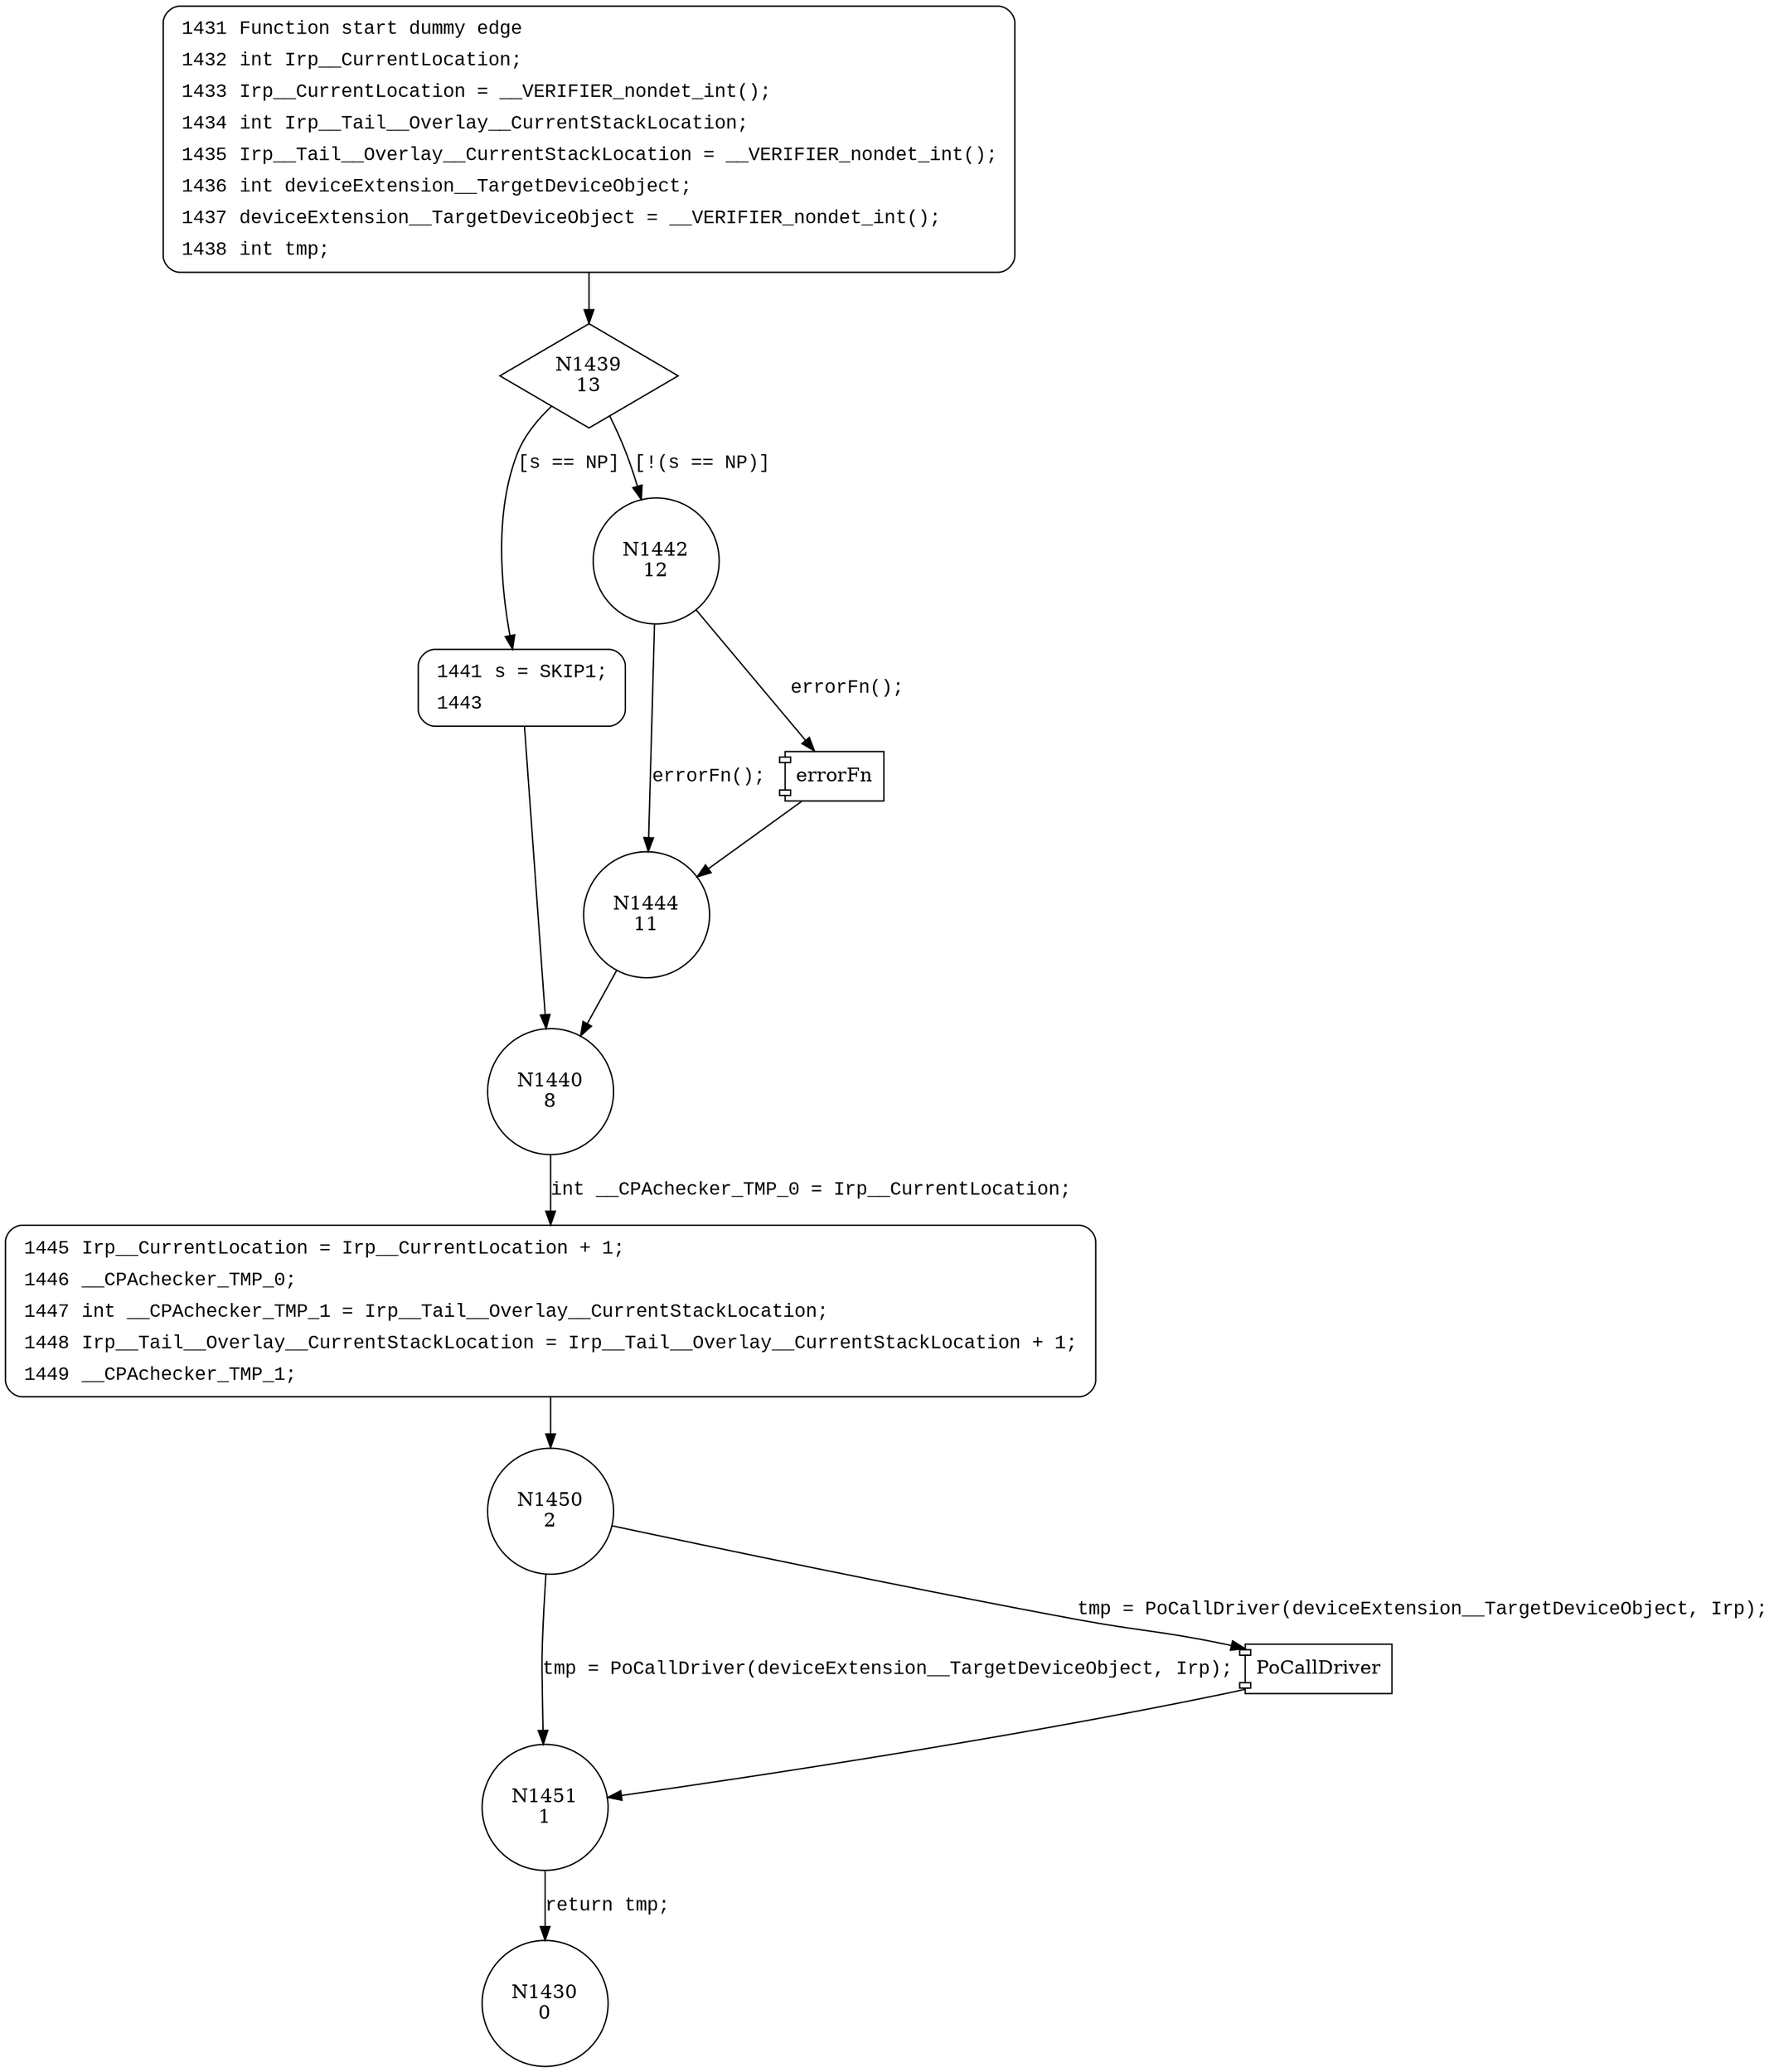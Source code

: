 digraph CdAudioPower {
1439 [shape="diamond" label="N1439\n13"]
1441 [shape="circle" label="N1441\n10"]
1442 [shape="circle" label="N1442\n12"]
1444 [shape="circle" label="N1444\n11"]
1440 [shape="circle" label="N1440\n8"]
1445 [shape="circle" label="N1445\n7"]
1450 [shape="circle" label="N1450\n2"]
1451 [shape="circle" label="N1451\n1"]
1430 [shape="circle" label="N1430\n0"]
1431 [style="filled,bold" penwidth="1" fillcolor="white" fontname="Courier New" shape="Mrecord" label=<<table border="0" cellborder="0" cellpadding="3" bgcolor="white"><tr><td align="right">1431</td><td align="left">Function start dummy edge</td></tr><tr><td align="right">1432</td><td align="left">int Irp__CurrentLocation;</td></tr><tr><td align="right">1433</td><td align="left">Irp__CurrentLocation = __VERIFIER_nondet_int();</td></tr><tr><td align="right">1434</td><td align="left">int Irp__Tail__Overlay__CurrentStackLocation;</td></tr><tr><td align="right">1435</td><td align="left">Irp__Tail__Overlay__CurrentStackLocation = __VERIFIER_nondet_int();</td></tr><tr><td align="right">1436</td><td align="left">int deviceExtension__TargetDeviceObject;</td></tr><tr><td align="right">1437</td><td align="left">deviceExtension__TargetDeviceObject = __VERIFIER_nondet_int();</td></tr><tr><td align="right">1438</td><td align="left">int tmp;</td></tr></table>>]
1431 -> 1439[label=""]
1445 [style="filled,bold" penwidth="1" fillcolor="white" fontname="Courier New" shape="Mrecord" label=<<table border="0" cellborder="0" cellpadding="3" bgcolor="white"><tr><td align="right">1445</td><td align="left">Irp__CurrentLocation = Irp__CurrentLocation + 1;</td></tr><tr><td align="right">1446</td><td align="left">__CPAchecker_TMP_0;</td></tr><tr><td align="right">1447</td><td align="left">int __CPAchecker_TMP_1 = Irp__Tail__Overlay__CurrentStackLocation;</td></tr><tr><td align="right">1448</td><td align="left">Irp__Tail__Overlay__CurrentStackLocation = Irp__Tail__Overlay__CurrentStackLocation + 1;</td></tr><tr><td align="right">1449</td><td align="left">__CPAchecker_TMP_1;</td></tr></table>>]
1445 -> 1450[label=""]
1441 [style="filled,bold" penwidth="1" fillcolor="white" fontname="Courier New" shape="Mrecord" label=<<table border="0" cellborder="0" cellpadding="3" bgcolor="white"><tr><td align="right">1441</td><td align="left">s = SKIP1;</td></tr><tr><td align="right">1443</td><td align="left"></td></tr></table>>]
1441 -> 1440[label=""]
1439 -> 1441 [label="[s == NP]" fontname="Courier New"]
1439 -> 1442 [label="[!(s == NP)]" fontname="Courier New"]
100027 [shape="component" label="errorFn"]
1442 -> 100027 [label="errorFn();" fontname="Courier New"]
100027 -> 1444 [label="" fontname="Courier New"]
1442 -> 1444 [label="errorFn();" fontname="Courier New"]
1444 -> 1440 [label="" fontname="Courier New"]
1440 -> 1445 [label="int __CPAchecker_TMP_0 = Irp__CurrentLocation;" fontname="Courier New"]
100028 [shape="component" label="PoCallDriver"]
1450 -> 100028 [label="tmp = PoCallDriver(deviceExtension__TargetDeviceObject, Irp);" fontname="Courier New"]
100028 -> 1451 [label="" fontname="Courier New"]
1450 -> 1451 [label="tmp = PoCallDriver(deviceExtension__TargetDeviceObject, Irp);" fontname="Courier New"]
1451 -> 1430 [label="return tmp;" fontname="Courier New"]
}